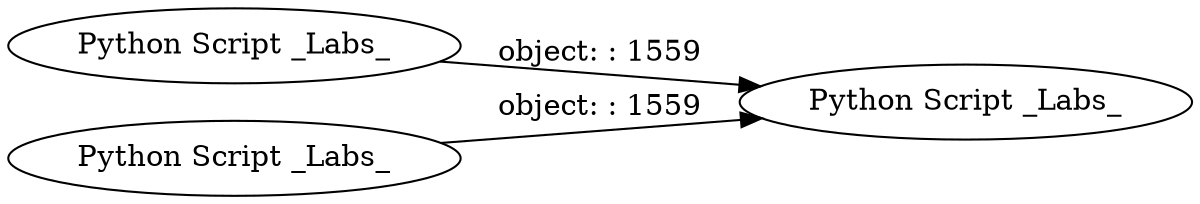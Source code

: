digraph {
	"-1953474413597434484_3" [label="Python Script _Labs_"]
	"-1953474413597434484_1" [label="Python Script _Labs_"]
	"-1953474413597434484_2" [label="Python Script _Labs_"]
	"-1953474413597434484_2" -> "-1953474413597434484_3" [label="object: : 1559"]
	"-1953474413597434484_1" -> "-1953474413597434484_3" [label="object: : 1559"]
	rankdir=LR
}
